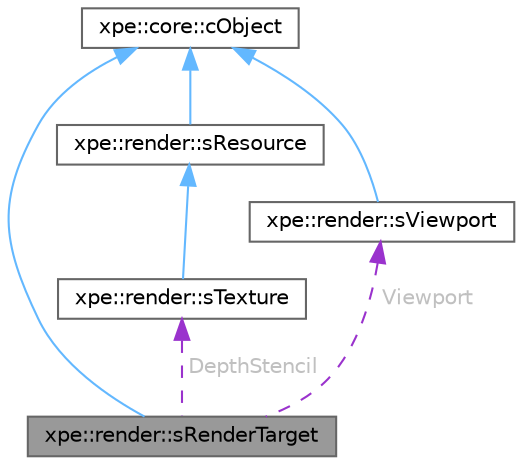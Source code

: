 digraph "xpe::render::sRenderTarget"
{
 // LATEX_PDF_SIZE
  bgcolor="transparent";
  edge [fontname=Helvetica,fontsize=10,labelfontname=Helvetica,labelfontsize=10];
  node [fontname=Helvetica,fontsize=10,shape=box,height=0.2,width=0.4];
  Node1 [id="Node000001",label="xpe::render::sRenderTarget",height=0.2,width=0.4,color="gray40", fillcolor="grey60", style="filled", fontcolor="black",tooltip=" "];
  Node2 -> Node1 [id="edge19_Node000001_Node000002",dir="back",color="steelblue1",style="solid",tooltip=" "];
  Node2 [id="Node000002",label="xpe::core::cObject",height=0.2,width=0.4,color="gray40", fillcolor="white", style="filled",URL="$classxpe_1_1core_1_1c_object.html",tooltip=" "];
  Node3 -> Node1 [id="edge20_Node000001_Node000003",dir="back",color="darkorchid3",style="dashed",tooltip=" ",label=" DepthStencil",fontcolor="grey" ];
  Node3 [id="Node000003",label="xpe::render::sTexture",height=0.2,width=0.4,color="gray40", fillcolor="white", style="filled",URL="$structxpe_1_1render_1_1s_texture.html",tooltip=" "];
  Node4 -> Node3 [id="edge21_Node000003_Node000004",dir="back",color="steelblue1",style="solid",tooltip=" "];
  Node4 [id="Node000004",label="xpe::render::sResource",height=0.2,width=0.4,color="gray40", fillcolor="white", style="filled",URL="$structxpe_1_1render_1_1s_resource.html",tooltip=" "];
  Node2 -> Node4 [id="edge22_Node000004_Node000002",dir="back",color="steelblue1",style="solid",tooltip=" "];
  Node5 -> Node1 [id="edge23_Node000001_Node000005",dir="back",color="darkorchid3",style="dashed",tooltip=" ",label=" Viewport",fontcolor="grey" ];
  Node5 [id="Node000005",label="xpe::render::sViewport",height=0.2,width=0.4,color="gray40", fillcolor="white", style="filled",URL="$structxpe_1_1render_1_1s_viewport.html",tooltip=" "];
  Node2 -> Node5 [id="edge24_Node000005_Node000002",dir="back",color="steelblue1",style="solid",tooltip=" "];
}
